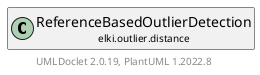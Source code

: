 @startuml
    remove .*\.(Instance|Par|Parameterizer|Factory)$
    set namespaceSeparator none
    hide empty fields
    hide empty methods

    class "<size:14>ReferenceBasedOutlierDetection.Par\n<size:10>elki.outlier.distance" as elki.outlier.distance.ReferenceBasedOutlierDetection.Par [[ReferenceBasedOutlierDetection.Par.html]] {
        {static} +REFP_ID: OptionID
        {static} +K_ID: OptionID
        #distance: NumberVectorDistance<? super NumberVector>
        -k: int
        -refp: ReferencePointsHeuristic
        +configure(Parameterization): void
        +make(): ReferenceBasedOutlierDetection
    }

    interface "<size:14>Parameterizer\n<size:10>elki.utilities.optionhandling" as elki.utilities.optionhandling.Parameterizer [[../../utilities/optionhandling/Parameterizer.html]] {
        {abstract} +make(): Object
    }
    class "<size:14>ReferenceBasedOutlierDetection\n<size:10>elki.outlier.distance" as elki.outlier.distance.ReferenceBasedOutlierDetection [[ReferenceBasedOutlierDetection.html]]

    elki.utilities.optionhandling.Parameterizer <|.. elki.outlier.distance.ReferenceBasedOutlierDetection.Par
    elki.outlier.distance.ReferenceBasedOutlierDetection +-- elki.outlier.distance.ReferenceBasedOutlierDetection.Par

    center footer UMLDoclet 2.0.19, PlantUML 1.2022.8
@enduml
